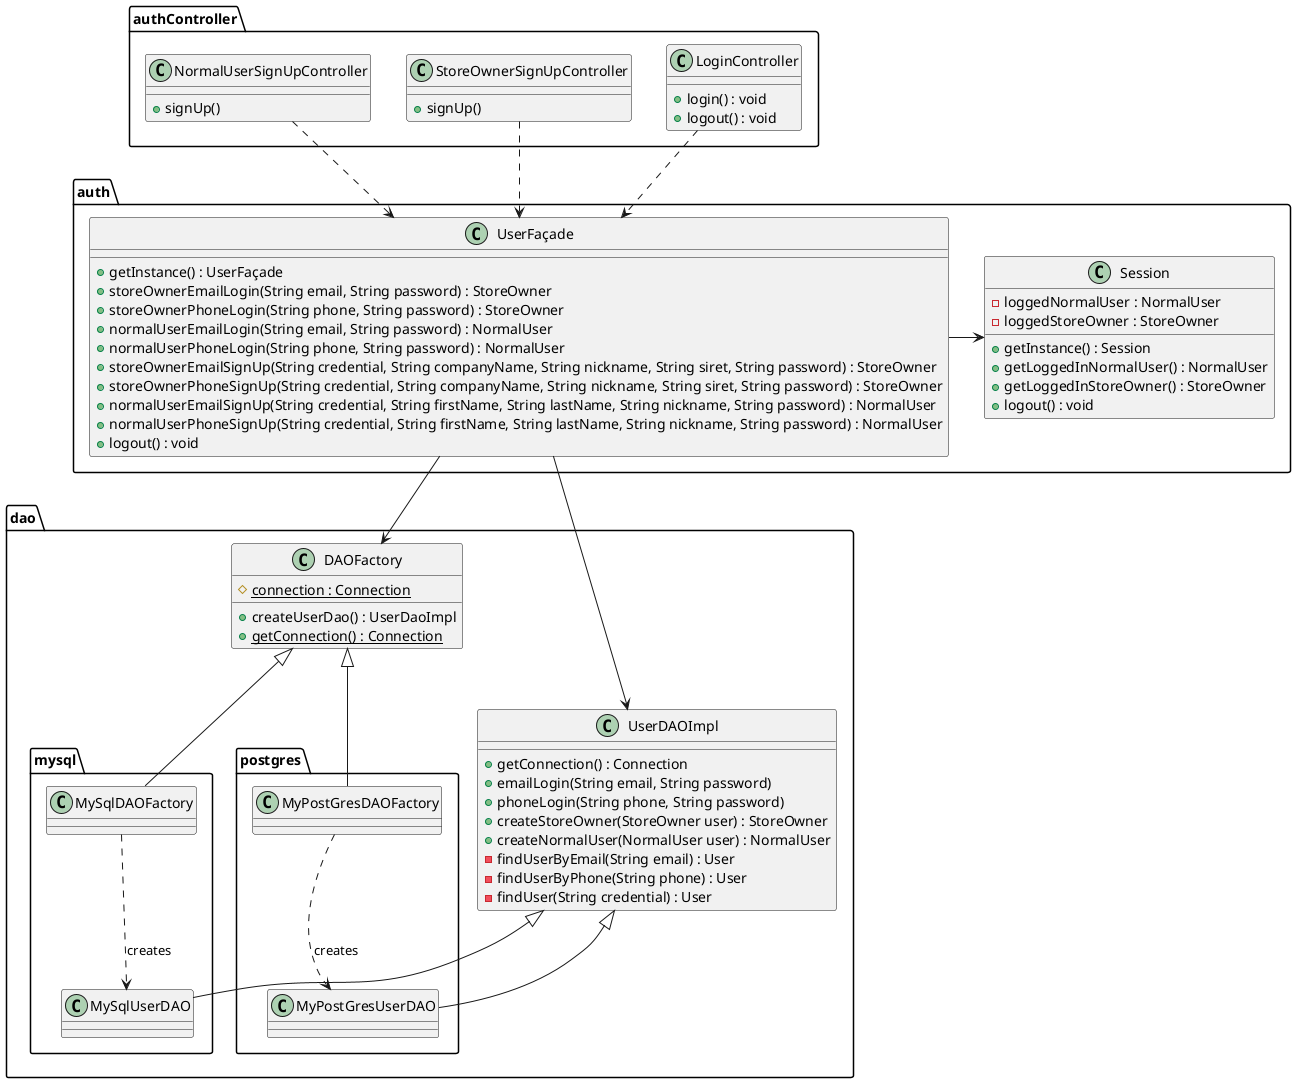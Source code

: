 @startuml login_1.0

package authController <<Folder>> {
  class NormalUserSignUpController {
    +signUp()
  }

  class StoreOwnerSignUpController {
    +signUp()
  }

  class LoginController {
    +login() : void
    +logout() : void
  }
}

package auth <<Folder>> {
  class UserFaçade {
    +getInstance() : UserFaçade
    +storeOwnerEmailLogin(String email, String password) : StoreOwner
    +storeOwnerPhoneLogin(String phone, String password) : StoreOwner
    +normalUserEmailLogin(String email, String password) : NormalUser
    +normalUserPhoneLogin(String phone, String password) : NormalUser
    +storeOwnerEmailSignUp(String credential, String companyName, String nickname, String siret, String password) : StoreOwner
    +storeOwnerPhoneSignUp(String credential, String companyName, String nickname, String siret, String password) : StoreOwner
    +normalUserEmailSignUp(String credential, String firstName, String lastName, String nickname, String password) : NormalUser
    +normalUserPhoneSignUp(String credential, String firstName, String lastName, String nickname, String password) : NormalUser
    +logout() : void
  }

  class Session {
    -loggedNormalUser : NormalUser
    -loggedStoreOwner : StoreOwner
    +getInstance() : Session
    +getLoggedInNormalUser() : NormalUser
    +getLoggedInStoreOwner() : StoreOwner
    +logout() : void
  }

  UserFaçade -> Session

}

package dao <<Folder>> {

  class DAOFactory {
    #{static}connection : Connection
    +createUserDao() : UserDaoImpl
    +{static}getConnection() : Connection
  }

  package mysql <<Folder>> {
    class MySqlDAOFactory {}
    class MySqlUserDAO {}

    MySqlDAOFactory .down.> MySqlUserDAO : creates
  }

  package postgres <<Folder>> {
    class MyPostGresDAOFactory {}
    class MyPostGresUserDAO {}

    MyPostGresDAOFactory .down.> MyPostGresUserDAO : creates
  }


  class UserDAOImpl {
    +getConnection() : Connection
    +emailLogin(String email, String password)
    +phoneLogin(String phone, String password)
    +createStoreOwner(StoreOwner user) : StoreOwner
    +createNormalUser(NormalUser user) : NormalUser
    -findUserByEmail(String email) : User
    -findUserByPhone(String phone) : User
    -findUser(String credential) : User


  }

  DAOFactory <|-- MySqlDAOFactory
  DAOFactory <|-- MyPostGresDAOFactory
  UserDAOImpl <|-- MyPostGresUserDAO
  UserDAOImpl <|-- MySqlUserDAO

}

UserFaçade -down-> DAOFactory
UserFaçade -down-> UserDAOImpl
LoginController .down.> UserFaçade
StoreOwnerSignUpController .down.> UserFaçade
NormalUserSignUpController .down.> UserFaçade

@enduml